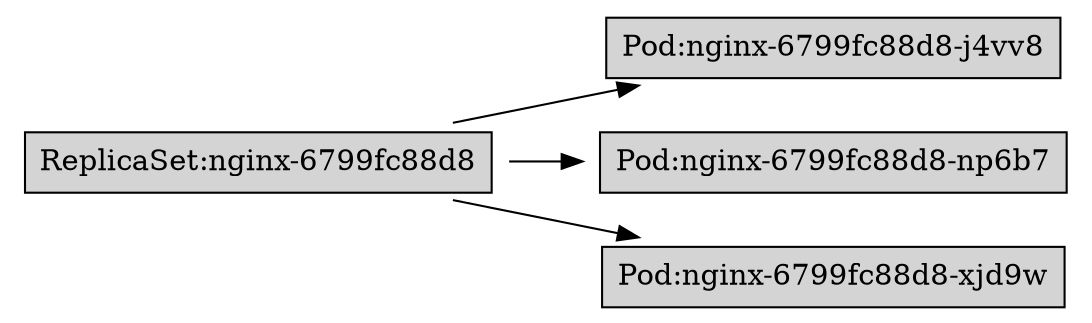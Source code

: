 digraph G {
rankdir=LR
"ReplicaSet:nginx-6799fc88d8"
[
shape=none
label=<<table border="0" cellspacing="0" CELLPADDING="6">

				<tr>
					<td port="port0" border="1" colspan="2" ALIGN="CENTER" bgcolor="#c8c8c8c8">ReplicaSet:nginx-6799fc88d8</td>
				</tr>

</table>>
]

"Pod:nginx-6799fc88d8-j4vv8"
[
shape=none
label=<<table border="0" cellspacing="0" CELLPADDING="6">

				<tr>
					<td port="port0" border="1" colspan="2" ALIGN="CENTER" bgcolor="#c8c8c8c8">Pod:nginx-6799fc88d8-j4vv8</td>
				</tr>

</table>>
]

"Pod:nginx-6799fc88d8-np6b7"
[
shape=none
label=<<table border="0" cellspacing="0" CELLPADDING="6">

				<tr>
					<td port="port0" border="1" colspan="2" ALIGN="CENTER" bgcolor="#c8c8c8c8">Pod:nginx-6799fc88d8-np6b7</td>
				</tr>

</table>>
]

"Pod:nginx-6799fc88d8-xjd9w"
[
shape=none
label=<<table border="0" cellspacing="0" CELLPADDING="6">

				<tr>
					<td port="port0" border="1" colspan="2" ALIGN="CENTER" bgcolor="#c8c8c8c8">Pod:nginx-6799fc88d8-xjd9w</td>
				</tr>

</table>>
]

"ReplicaSet:nginx-6799fc88d8" -> "Pod:nginx-6799fc88d8-j4vv8"
"ReplicaSet:nginx-6799fc88d8" -> "Pod:nginx-6799fc88d8-np6b7"
"ReplicaSet:nginx-6799fc88d8" -> "Pod:nginx-6799fc88d8-xjd9w"
}
